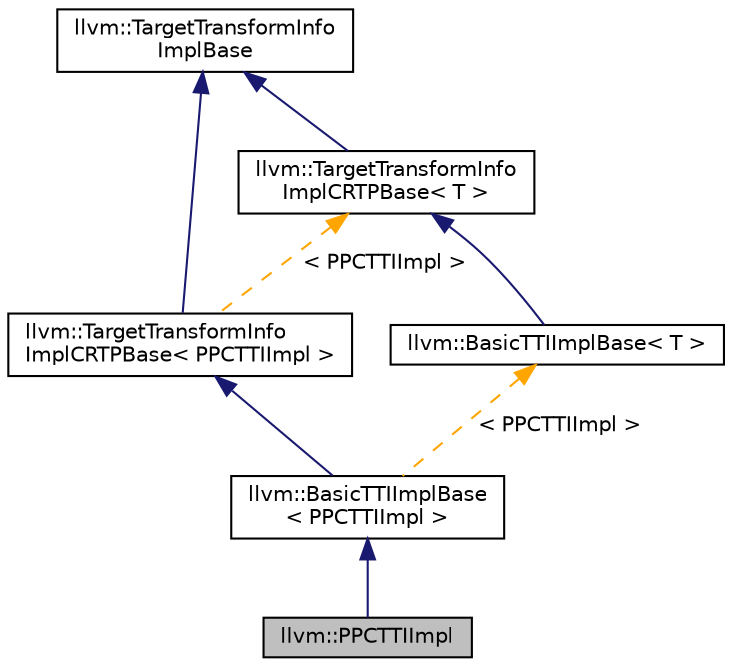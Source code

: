 digraph "llvm::PPCTTIImpl"
{
 // LATEX_PDF_SIZE
  bgcolor="transparent";
  edge [fontname="Helvetica",fontsize="10",labelfontname="Helvetica",labelfontsize="10"];
  node [fontname="Helvetica",fontsize="10",shape=record];
  Node1 [label="llvm::PPCTTIImpl",height=0.2,width=0.4,color="black", fillcolor="grey75", style="filled", fontcolor="black",tooltip=" "];
  Node2 -> Node1 [dir="back",color="midnightblue",fontsize="10",style="solid",fontname="Helvetica"];
  Node2 [label="llvm::BasicTTIImplBase\l\< PPCTTIImpl \>",height=0.2,width=0.4,color="black",URL="$classllvm_1_1BasicTTIImplBase.html",tooltip=" "];
  Node3 -> Node2 [dir="back",color="midnightblue",fontsize="10",style="solid",fontname="Helvetica"];
  Node3 [label="llvm::TargetTransformInfo\lImplCRTPBase\< PPCTTIImpl \>",height=0.2,width=0.4,color="black",URL="$classllvm_1_1TargetTransformInfoImplCRTPBase.html",tooltip=" "];
  Node4 -> Node3 [dir="back",color="midnightblue",fontsize="10",style="solid",fontname="Helvetica"];
  Node4 [label="llvm::TargetTransformInfo\lImplBase",height=0.2,width=0.4,color="black",URL="$classllvm_1_1TargetTransformInfoImplBase.html",tooltip="Base class for use as a mix-in that aids implementing a TargetTransformInfo-compatible class."];
  Node5 -> Node3 [dir="back",color="orange",fontsize="10",style="dashed",label=" \< PPCTTIImpl \>" ,fontname="Helvetica"];
  Node5 [label="llvm::TargetTransformInfo\lImplCRTPBase\< T \>",height=0.2,width=0.4,color="black",URL="$classllvm_1_1TargetTransformInfoImplCRTPBase.html",tooltip="CRTP base class for use as a mix-in that aids implementing a TargetTransformInfo-compatible class."];
  Node4 -> Node5 [dir="back",color="midnightblue",fontsize="10",style="solid",fontname="Helvetica"];
  Node6 -> Node2 [dir="back",color="orange",fontsize="10",style="dashed",label=" \< PPCTTIImpl \>" ,fontname="Helvetica"];
  Node6 [label="llvm::BasicTTIImplBase\< T \>",height=0.2,width=0.4,color="black",URL="$classllvm_1_1BasicTTIImplBase.html",tooltip="Base class which can be used to help build a TTI implementation."];
  Node5 -> Node6 [dir="back",color="midnightblue",fontsize="10",style="solid",fontname="Helvetica"];
}
